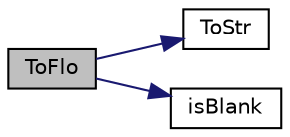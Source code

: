 digraph "ToFlo"
{
  edge [fontname="Helvetica",fontsize="10",labelfontname="Helvetica",labelfontsize="10"];
  node [fontname="Helvetica",fontsize="10",shape=record];
  rankdir="LR";
  Node1 [label="ToFlo",height=0.2,width=0.4,color="black", fillcolor="grey75", style="filled", fontcolor="black"];
  Node1 -> Node2 [color="midnightblue",fontsize="10",style="solid",fontname="Helvetica"];
  Node2 [label="ToStr",height=0.2,width=0.4,color="black", fillcolor="white", style="filled",URL="$fof__util_8c.html#afa594f8d336445f08f259000456145eb"];
  Node1 -> Node3 [color="midnightblue",fontsize="10",style="solid",fontname="Helvetica"];
  Node3 [label="isBlank",height=0.2,width=0.4,color="black", fillcolor="white", style="filled",URL="$fof__util_8c.html#a7db4ba756d25fda9d63626e9b296c615"];
}
